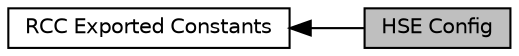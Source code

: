 digraph "HSE Config"
{
  edge [fontname="Helvetica",fontsize="10",labelfontname="Helvetica",labelfontsize="10"];
  node [fontname="Helvetica",fontsize="10",shape=box];
  rankdir=LR;
  Node1 [label="HSE Config",height=0.2,width=0.4,color="black", fillcolor="grey75", style="filled", fontcolor="black",tooltip=" "];
  Node2 [label="RCC Exported Constants",height=0.2,width=0.4,color="black", fillcolor="white", style="filled",URL="$group__RCC__Exported__Constants.html",tooltip=" "];
  Node2->Node1 [shape=plaintext, dir="back", style="solid"];
}
